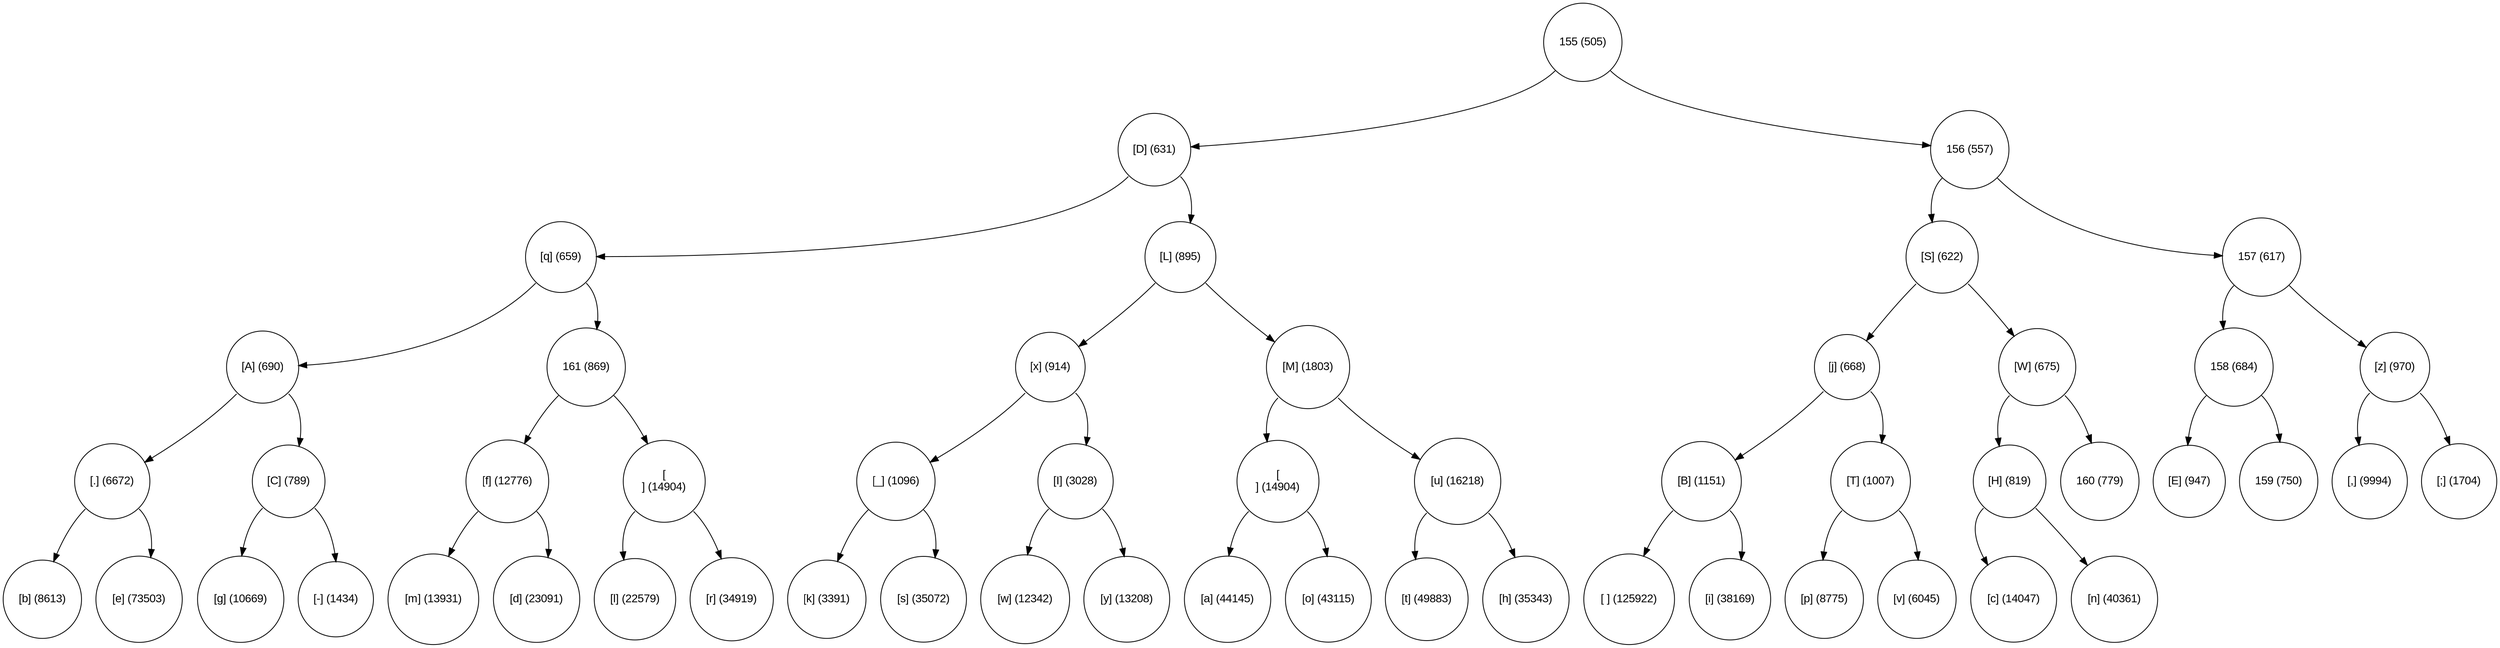 digraph move_down {
	node [fontname="Arial", shape="circle", width=0.5]; 

	0 [label = "155 (505)"];
	0:sw -> 1;
	1 [label = "[D] (631)"];
	1:sw -> 3;
	3 [label = "[q] (659)"];
	3:sw -> 7;
	7 [label = "[A] (690)"];
	7:sw -> 15;
	15 [label = "[.] (6672)"];
	15:sw -> 31;
	31 [label = "[b] (8613)"];
	15:se -> 32;
	32 [label = "[e] (73503)"];
	7:se -> 16;
	16 [label = "[C] (789)"];
	16:sw -> 33;
	33 [label = "[g] (10669)"];
	16:se -> 34;
	34 [label = "[-] (1434)"];
	3:se -> 8;
	8 [label = "161 (869)"];
	8:sw -> 17;
	17 [label = "[f] (12776)"];
	17:sw -> 35;
	35 [label = "[m] (13931)"];
	17:se -> 36;
	36 [label = "[d] (23091)"];
	8:se -> 18;
	18 [label = "[
] (14904)"];
	18:sw -> 37;
	37 [label = "[l] (22579)"];
	18:se -> 38;
	38 [label = "[r] (34919)"];
	1:se -> 4;
	4 [label = "[L] (895)"];
	4:sw -> 9;
	9 [label = "[x] (914)"];
	9:sw -> 19;
	19 [label = "[_] (1096)"];
	19:sw -> 39;
	39 [label = "[k] (3391)"];
	19:se -> 40;
	40 [label = "[s] (35072)"];
	9:se -> 20;
	20 [label = "[I] (3028)"];
	20:sw -> 41;
	41 [label = "[w] (12342)"];
	20:se -> 42;
	42 [label = "[y] (13208)"];
	4:se -> 10;
	10 [label = "[M] (1803)"];
	10:sw -> 21;
	21 [label = "[] (14904)"];
	21:sw -> 43;
	43 [label = "[a] (44145)"];
	21:se -> 44;
	44 [label = "[o] (43115)"];
	10:se -> 22;
	22 [label = "[u] (16218)"];
	22:sw -> 45;
	45 [label = "[t] (49883)"];
	22:se -> 46;
	46 [label = "[h] (35343)"];
	0:se -> 2;
	2 [label = "156 (557)"];
	2:sw -> 5;
	5 [label = "[S] (622)"];
	5:sw -> 11;
	11 [label = "[j] (668)"];
	11:sw -> 23;
	23 [label = "[B] (1151)"];
	23:sw -> 47;
	47 [label = "[ ] (125922)"];
	23:se -> 48;
	48 [label = "[i] (38169)"];
	11:se -> 24;
	24 [label = "[T] (1007)"];
	24:sw -> 49;
	49 [label = "[p] (8775)"];
	24:se -> 50;
	50 [label = "[v] (6045)"];
	5:se -> 12;
	12 [label = "[W] (675)"];
	12:sw -> 25;
	25 [label = "[H] (819)"];
	25:sw -> 51;
	51 [label = "[c] (14047)"];
	25:se -> 52;
	52 [label = "[n] (40361)"];
	12:se -> 26;
	26 [label = "160 (779)"];
	2:se -> 6;
	6 [label = "157 (617)"];
	6:sw -> 13;
	13 [label = "158 (684)"];
	13:sw -> 27;
	27 [label = "[E] (947)"];
	13:se -> 28;
	28 [label = "159 (750)"];
	6:se -> 14;
	14 [label = "[z] (970)"];
	14:sw -> 29;
	29 [label = "[,] (9994)"];
	14:se -> 30;
	30 [label = "[;] (1704)"];
}
